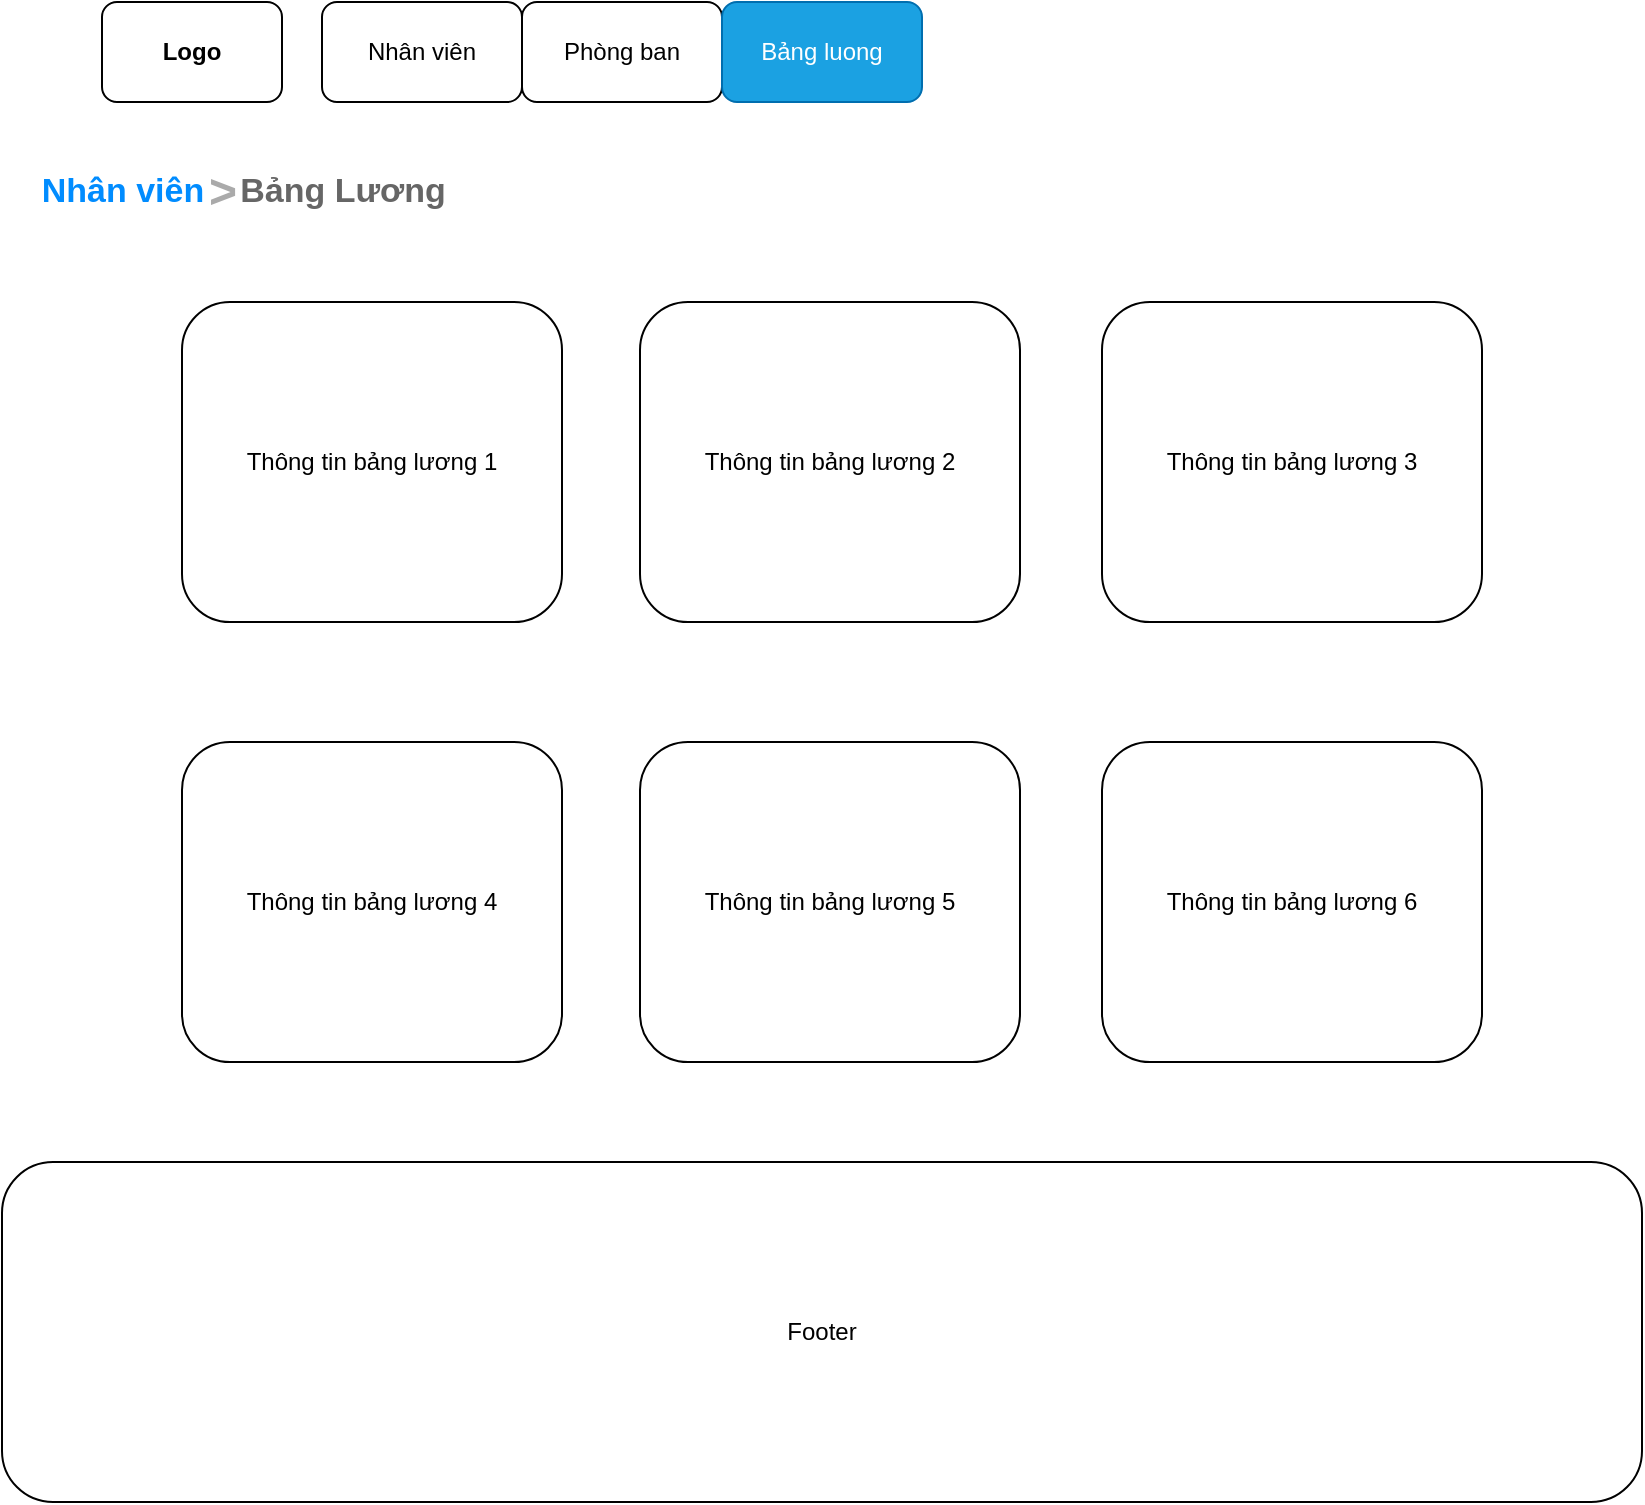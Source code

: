<mxfile>
    <diagram id="UuWX65QGzW_6IYe4SQme" name="Page-1">
        <mxGraphModel dx="1118" dy="790" grid="1" gridSize="10" guides="1" tooltips="1" connect="1" arrows="1" fold="1" page="1" pageScale="1" pageWidth="827" pageHeight="1169" math="0" shadow="0">
            <root>
                <mxCell id="0"/>
                <mxCell id="1" parent="0"/>
                <mxCell id="2" value="&lt;b&gt;Logo&lt;/b&gt;" style="rounded=1;whiteSpace=wrap;html=1;" vertex="1" parent="1">
                    <mxGeometry x="50" y="40" width="90" height="50" as="geometry"/>
                </mxCell>
                <mxCell id="3" value="Nhân viên" style="rounded=1;whiteSpace=wrap;html=1;" vertex="1" parent="1">
                    <mxGeometry x="160" y="40" width="100" height="50" as="geometry"/>
                </mxCell>
                <mxCell id="4" value="Phòng ban" style="rounded=1;whiteSpace=wrap;html=1;" vertex="1" parent="1">
                    <mxGeometry x="260" y="40" width="100" height="50" as="geometry"/>
                </mxCell>
                <mxCell id="5" value="Bảng luong" style="rounded=1;whiteSpace=wrap;html=1;fillColor=#1ba1e2;fontColor=#ffffff;strokeColor=#006EAF;" vertex="1" parent="1">
                    <mxGeometry x="360" y="40" width="100" height="50" as="geometry"/>
                </mxCell>
                <mxCell id="6" value="Thông tin bảng lương 1" style="rounded=1;whiteSpace=wrap;html=1;" vertex="1" parent="1">
                    <mxGeometry x="90" y="190" width="190" height="160" as="geometry"/>
                </mxCell>
                <mxCell id="7" value="Thông tin bảng lương 2" style="rounded=1;whiteSpace=wrap;html=1;" vertex="1" parent="1">
                    <mxGeometry x="319" y="190" width="190" height="160" as="geometry"/>
                </mxCell>
                <mxCell id="8" value="Thông tin bảng lương 3" style="rounded=1;whiteSpace=wrap;html=1;" vertex="1" parent="1">
                    <mxGeometry x="550" y="190" width="190" height="160" as="geometry"/>
                </mxCell>
                <mxCell id="9" value="Thông tin bảng lương 4" style="rounded=1;whiteSpace=wrap;html=1;" vertex="1" parent="1">
                    <mxGeometry x="90" y="410" width="190" height="160" as="geometry"/>
                </mxCell>
                <mxCell id="10" value="&lt;span&gt;Thông tin bảng lương 5&lt;/span&gt;" style="rounded=1;whiteSpace=wrap;html=1;" vertex="1" parent="1">
                    <mxGeometry x="319" y="410" width="190" height="160" as="geometry"/>
                </mxCell>
                <mxCell id="11" value="&lt;span&gt;Thông tin bảng lương 6&lt;/span&gt;" style="rounded=1;whiteSpace=wrap;html=1;" vertex="1" parent="1">
                    <mxGeometry x="550" y="410" width="190" height="160" as="geometry"/>
                </mxCell>
                <mxCell id="12" value="Footer&lt;br&gt;" style="rounded=1;whiteSpace=wrap;html=1;" vertex="1" parent="1">
                    <mxGeometry y="620" width="820" height="170" as="geometry"/>
                </mxCell>
                <mxCell id="13" value="Bảng Lương" style="strokeWidth=1;shadow=0;dashed=0;align=center;html=1;shape=mxgraph.mockup.navigation.anchor;fontSize=17;fontColor=#666666;fontStyle=1;" vertex="1" parent="1">
                    <mxGeometry x="140" y="120" width="60" height="30" as="geometry"/>
                </mxCell>
                <mxCell id="14" value="&gt;" style="strokeWidth=1;shadow=0;dashed=0;align=center;html=1;shape=mxgraph.mockup.navigation.anchor;fontSize=24;fontColor=#aaaaaa;fontStyle=1;" vertex="1" parent="1">
                    <mxGeometry x="100" y="120" width="20" height="30" as="geometry"/>
                </mxCell>
                <mxCell id="15" value="Nhân viên" style="strokeWidth=1;shadow=0;dashed=0;align=center;html=1;shape=mxgraph.mockup.navigation.anchor;fontSize=17;fontColor=#008cff;fontStyle=1;" vertex="1" parent="1">
                    <mxGeometry x="30" y="120" width="60" height="30" as="geometry"/>
                </mxCell>
            </root>
        </mxGraphModel>
    </diagram>
</mxfile>